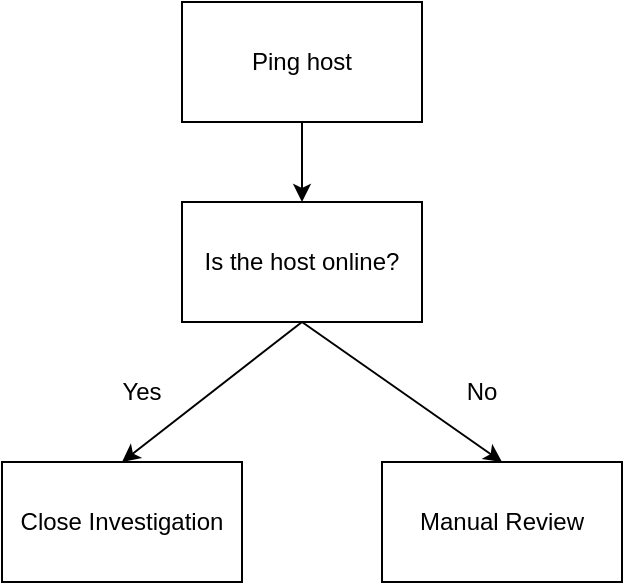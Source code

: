 <mxfile version="17.5.0" type="device"><diagram id="hnQOHArhtvlveZZio4sD" name="Page-1"><mxGraphModel dx="926" dy="544" grid="1" gridSize="10" guides="1" tooltips="1" connect="1" arrows="1" fold="1" page="1" pageScale="1" pageWidth="850" pageHeight="1100" math="0" shadow="0"><root><mxCell id="0"/><mxCell id="1" parent="0"/><mxCell id="pufhEm5EYLh4Y7wJ572Z-1" value="Ping host" style="rounded=0;whiteSpace=wrap;html=1;" vertex="1" parent="1"><mxGeometry x="300" y="150" width="120" height="60" as="geometry"/></mxCell><mxCell id="pufhEm5EYLh4Y7wJ572Z-4" value="Manual Review" style="rounded=0;whiteSpace=wrap;html=1;" vertex="1" parent="1"><mxGeometry x="400" y="380" width="120" height="60" as="geometry"/></mxCell><mxCell id="pufhEm5EYLh4Y7wJ572Z-6" value="Close Investigation" style="rounded=0;whiteSpace=wrap;html=1;" vertex="1" parent="1"><mxGeometry x="210" y="380" width="120" height="60" as="geometry"/></mxCell><mxCell id="pufhEm5EYLh4Y7wJ572Z-9" value="Is the host online?" style="rounded=0;whiteSpace=wrap;html=1;" vertex="1" parent="1"><mxGeometry x="300" y="250" width="120" height="60" as="geometry"/></mxCell><mxCell id="pufhEm5EYLh4Y7wJ572Z-10" value="" style="endArrow=classic;html=1;rounded=0;exitX=0.5;exitY=1;exitDx=0;exitDy=0;entryX=0.5;entryY=0;entryDx=0;entryDy=0;" edge="1" parent="1" source="pufhEm5EYLh4Y7wJ572Z-1" target="pufhEm5EYLh4Y7wJ572Z-9"><mxGeometry width="50" height="50" relative="1" as="geometry"><mxPoint x="400" y="280" as="sourcePoint"/><mxPoint x="450" y="230" as="targetPoint"/></mxGeometry></mxCell><mxCell id="pufhEm5EYLh4Y7wJ572Z-11" value="" style="endArrow=classic;html=1;rounded=0;entryX=0.5;entryY=0;entryDx=0;entryDy=0;" edge="1" parent="1" target="pufhEm5EYLh4Y7wJ572Z-4"><mxGeometry width="50" height="50" relative="1" as="geometry"><mxPoint x="360" y="310" as="sourcePoint"/><mxPoint x="410" y="260" as="targetPoint"/></mxGeometry></mxCell><mxCell id="pufhEm5EYLh4Y7wJ572Z-12" value="" style="endArrow=classic;html=1;rounded=0;entryX=0.5;entryY=0;entryDx=0;entryDy=0;" edge="1" parent="1" target="pufhEm5EYLh4Y7wJ572Z-6"><mxGeometry width="50" height="50" relative="1" as="geometry"><mxPoint x="360" y="310" as="sourcePoint"/><mxPoint x="410" y="260" as="targetPoint"/></mxGeometry></mxCell><mxCell id="pufhEm5EYLh4Y7wJ572Z-13" value="No" style="text;html=1;strokeColor=none;fillColor=none;align=center;verticalAlign=middle;whiteSpace=wrap;rounded=0;" vertex="1" parent="1"><mxGeometry x="420" y="330" width="60" height="30" as="geometry"/></mxCell><mxCell id="pufhEm5EYLh4Y7wJ572Z-14" value="Yes" style="text;html=1;strokeColor=none;fillColor=none;align=center;verticalAlign=middle;whiteSpace=wrap;rounded=0;" vertex="1" parent="1"><mxGeometry x="250" y="330" width="60" height="30" as="geometry"/></mxCell></root></mxGraphModel></diagram></mxfile>